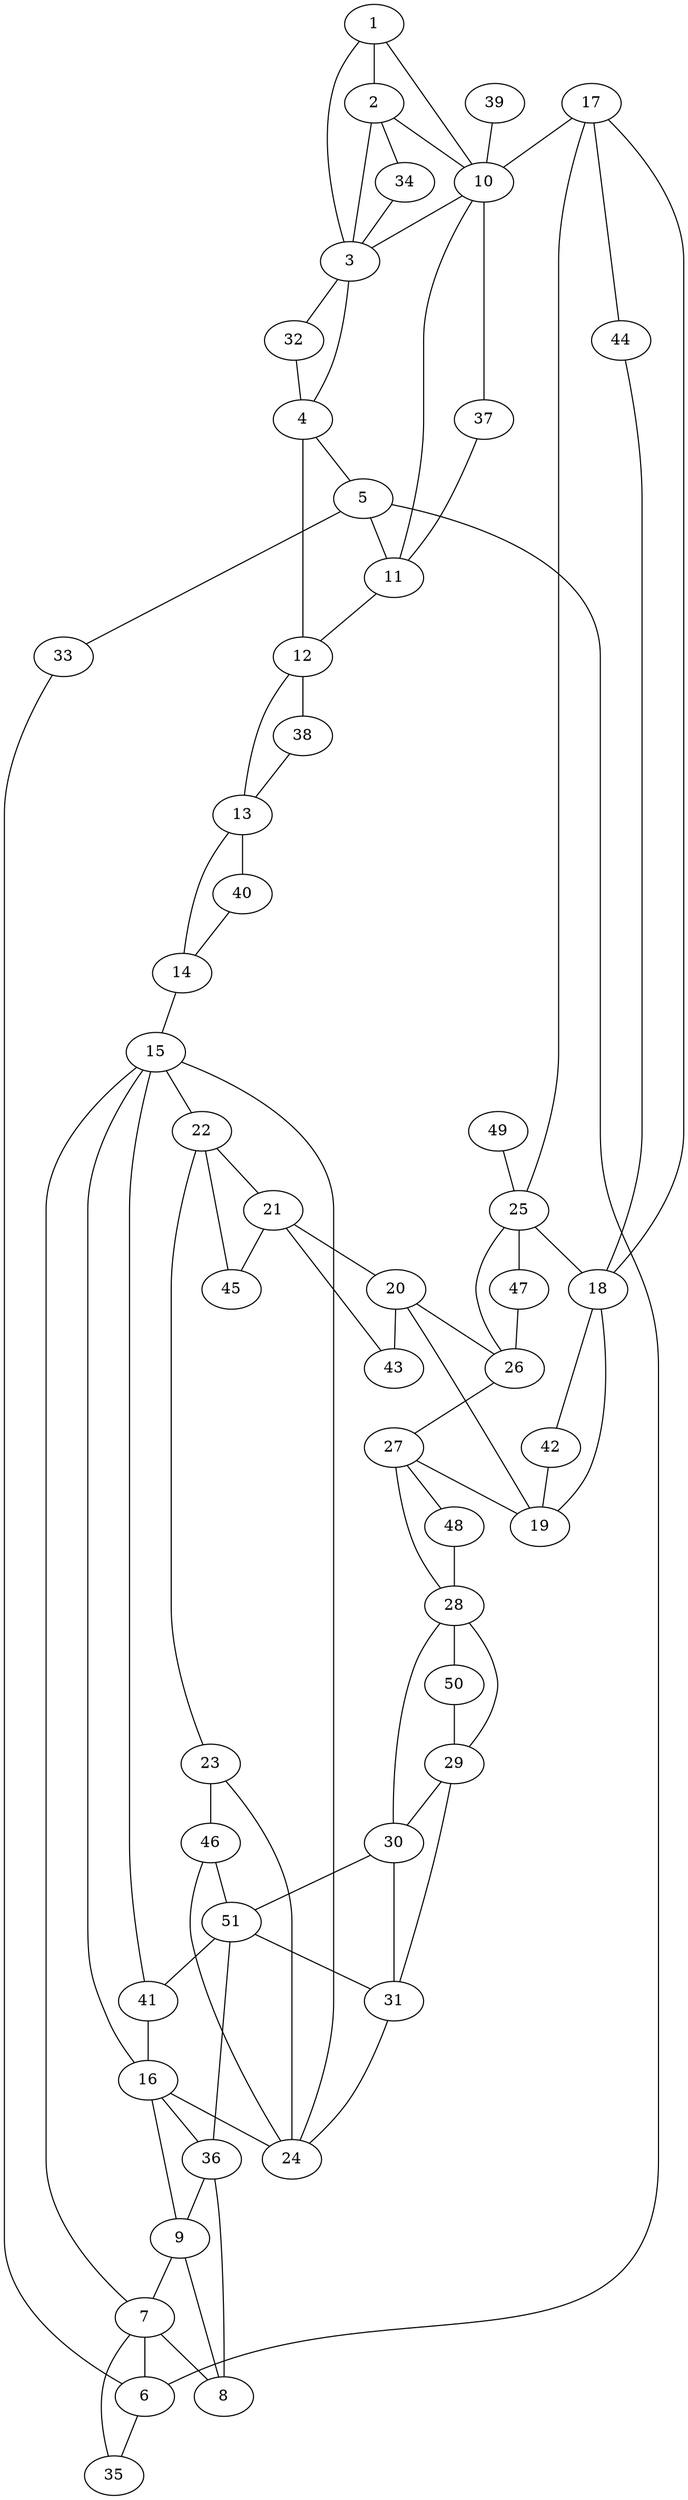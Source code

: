 graph pdb1m7g {
	1	 [aaLength=6,
		sequence=TFHASA,
		type=0];
	2	 [aaLength=10,
		sequence=TRSERTELRN,
		type=0];
	1 -- 2	 [distance0="10.33272",
		frequency=1,
		type0=1];
	10	 [aaLength=18,
		sequence=GKSTLAVELEHQLVRDRR,
		type=0];
	1 -- 10	 [distance0="47.83597",
		frequency=1,
		type0=3];
	3	 [aaLength=18,
		sequence=GKSTLAVELEHQLVRDRR,
		type=0];
	1 -- 3	 [distance0="33.87583",
		frequency=1,
		type0=2];
	2 -- 10	 [distance0="38.87091",
		frequency=1,
		type0=3];
	34	 [aaLength=6,
		sequence=LTIWLT,
		type=1];
	2 -- 34	 [distance0="3.0",
		frequency=1,
		type0=4];
	3 -- 2	 [distance0="28.40414",
		frequency=1,
		type0=1];
	4	 [aaLength=6,
		sequence=DGDNIR,
		type=0];
	3 -- 4	 [distance0="29.62387",
		frequency=1,
		type0=2];
	32	 [aaLength=4,
		sequence=AYRL,
		type=1];
	3 -- 32	 [distance0="2.0",
		frequency=1,
		type0=4];
	5	 [aaLength=22,
		sequence=SEADRNENIRRIAEVAKLFADS,
		type=0];
	4 -- 5	 [distance0="15.34133",
		distance1="9.0",
		frequency=2,
		type0=2,
		type1=4];
	11	 [aaLength=5,
		sequence=GDNIR,
		type=0];
	5 -- 11	 [distance0="18.47706",
		frequency=1,
		type0=3];
	33	 [aaLength=5,
		sequence=IAITS,
		type=1];
	5 -- 33	 [distance0="2.0",
		frequency=1,
		type0=4];
	6	 [aaLength=14,
		sequence=YRKDRDTARQLHEV,
		type=0];
	6 -- 5	 [distance0="34.23734",
		frequency=1,
		type0=2];
	35	 [aaLength=7,
		sequence=FVEVYVD,
		type=1];
	6 -- 35	 [distance0="10.0",
		frequency=1,
		type0=4];
	7	 [aaLength=7,
		sequence=PVEVAEQ,
		type=0];
	7 -- 6	 [distance0="35.98518",
		frequency=1,
		type0=2];
	8	 [aaLength=8,
		sequence=GLYKKARE,
		type=0];
	7 -- 8	 [distance0="17.10731",
		distance1="4.0",
		frequency=2,
		type0=1,
		type1=4];
	15	 [aaLength=8,
		sequence=GLYKKARE,
		type=0];
	7 -- 15	 [distance0="50.03375",
		frequency=1,
		type0=3];
	36	 [aaLength=4,
		sequence=VHVK,
		type=1];
	8 -- 36	 [distance0="20.0",
		frequency=1,
		type0=4];
	9	 [aaLength=16,
		sequence=PVQDAVKQIIDYLDTK,
		type=0];
	9 -- 7	 [distance0="51.02736",
		frequency=1,
		type0=3];
	9 -- 8	 [distance0="47.67228",
		frequency=1,
		type0=1];
	16	 [aaLength=16,
		sequence=PVQDAVKQIIDYLDTK,
		type=0];
	9 -- 16	 [distance0="48.13531",
		frequency=1,
		type0=2];
	10 -- 3	 [distance0="29.7068",
		frequency=1,
		type0=2];
	10 -- 11	 [distance0="29.3077",
		frequency=1,
		type0=1];
	37	 [aaLength=5,
		sequence=AYRLD,
		type=1];
	10 -- 37	 [distance0="2.0",
		frequency=1,
		type0=4];
	12	 [aaLength=22,
		sequence=SEADRNENIRRIAEVAKLFADS,
		type=0];
	11 -- 12	 [distance0="17.97392",
		distance1="9.0",
		frequency=2,
		type0=2,
		type1=4];
	12 -- 4	 [distance0="17.78693",
		frequency=1,
		type0=2];
	38	 [aaLength=5,
		sequence=IAITS,
		type=1];
	12 -- 38	 [distance0="2.0",
		frequency=1,
		type0=4];
	13	 [aaLength=14,
		sequence=YRKDRDTARQLHEV,
		type=0];
	13 -- 12	 [distance0="34.38169",
		frequency=1,
		type0=3];
	40	 [aaLength=7,
		sequence=FVEVYVD,
		type=1];
	13 -- 40	 [distance0="10.0",
		frequency=1,
		type0=4];
	14	 [aaLength=9,
		sequence=PVEVAEQRD,
		type=0];
	14 -- 13	 [distance0="36.72687",
		frequency=1,
		type0=2];
	14 -- 15	 [distance0="12.23562",
		distance1="2.0",
		frequency=2,
		type0=1,
		type1=4];
	22	 [aaLength=7,
		sequence=PVEVAEQ,
		type=0];
	15 -- 22	 [distance0="41.12881",
		frequency=1,
		type0=3];
	15 -- 16	 [distance0="38.16109",
		frequency=1,
		type0=2];
	41	 [aaLength=4,
		sequence=VHVK,
		type=1];
	15 -- 41	 [distance0="20.0",
		frequency=1,
		type0=4];
	24	 [aaLength=16,
		sequence=PVQDAVKQIIDYLDTK,
		type=0];
	16 -- 24	 [distance0="32.07559",
		frequency=1,
		type0=1];
	16 -- 36	 [distance0="43.47352",
		frequency=1,
		type0=3];
	17	 [aaLength=10,
		sequence=TRSERTELRN,
		type=0];
	17 -- 10	 [distance0="37.98437",
		frequency=1,
		type0=2];
	18	 [aaLength=18,
		sequence=GKSTLAVELEHQLVRDRR,
		type=0];
	17 -- 18	 [distance0="28.5135",
		frequency=1,
		type0=1];
	25	 [aaLength=16,
		sequence=GKSTLAVELEHQLVRD,
		type=0];
	17 -- 25	 [distance0="38.69647",
		frequency=1,
		type0=3];
	44	 [aaLength=6,
		sequence=LTIWLT,
		type=1];
	17 -- 44	 [distance0="3.0",
		frequency=1,
		type0=4];
	19	 [aaLength=6,
		sequence=DGDNIR,
		type=0];
	18 -- 19	 [distance0="29.57485",
		frequency=1,
		type0=2];
	42	 [aaLength=4,
		sequence=AYRL,
		type=1];
	18 -- 42	 [distance0="2.0",
		frequency=1,
		type0=4];
	20	 [aaLength=22,
		sequence=SEADRNENIRRIAEVAKLFADS,
		type=0];
	19 -- 20	 [distance0="15.36872",
		distance1="9.0",
		frequency=2,
		type0=2,
		type1=4];
	26	 [aaLength=5,
		sequence=GDNIR,
		type=0];
	20 -- 26	 [distance0="18.46272",
		frequency=1,
		type0=3];
	43	 [aaLength=5,
		sequence=IAITS,
		type=1];
	20 -- 43	 [distance0="2.0",
		frequency=1,
		type0=4];
	21	 [aaLength=14,
		sequence=YRKDRDTARQLHEV,
		type=0];
	21 -- 20	 [distance0="34.26798",
		frequency=1,
		type0=3];
	45	 [aaLength=7,
		sequence=FVEVYVD,
		type=1];
	21 -- 45	 [distance0="10.0",
		frequency=1,
		type0=4];
	22 -- 21	 [distance0="35.91839",
		frequency=1,
		type0=2];
	23	 [aaLength=8,
		sequence=GLYKKARE,
		type=0];
	22 -- 23	 [distance0="17.07029",
		distance1="4.0",
		frequency=2,
		type0=1,
		type1=4];
	23 -- 24	 [distance0="47.7003",
		frequency=1,
		type0=3];
	46	 [aaLength=4,
		sequence=VHVK,
		type=1];
	23 -- 46	 [distance0="20.0",
		frequency=1,
		type0=4];
	24 -- 15	 [distance0="41.77546",
		frequency=1,
		type0=2];
	25 -- 18	 [distance0="29.75722",
		frequency=1,
		type0=1];
	25 -- 26	 [distance0="29.82261",
		frequency=1,
		type0=2];
	47	 [aaLength=5,
		sequence=AYRLD,
		type=1];
	25 -- 47	 [distance0="4.0",
		frequency=1,
		type0=4];
	27	 [aaLength=22,
		sequence=SEADRNENIRRIAEVAKLFADS,
		type=0];
	26 -- 27	 [distance0="18.01747",
		distance1="9.0",
		frequency=2,
		type0=2,
		type1=4];
	27 -- 19	 [distance0="17.7406",
		frequency=1,
		type0=2];
	48	 [aaLength=5,
		sequence=IAITS,
		type=1];
	27 -- 48	 [distance0="2.0",
		frequency=1,
		type0=4];
	28	 [aaLength=14,
		sequence=YRKDRDTARQLHEV,
		type=0];
	28 -- 27	 [distance0="34.393",
		frequency=1,
		type0=2];
	50	 [aaLength=7,
		sequence=FVEVYVD,
		type=1];
	28 -- 50	 [distance0="10.0",
		frequency=1,
		type0=4];
	29	 [aaLength=9,
		sequence=PVEVAEQRD,
		type=0];
	29 -- 28	 [distance0="36.92471",
		frequency=1,
		type0=2];
	30	 [aaLength=8,
		sequence=GLYKKARE,
		type=0];
	29 -- 30	 [distance0="12.33705",
		distance1="2.0",
		frequency=2,
		type0=1,
		type1=4];
	30 -- 28	 [distance0="44.87888",
		frequency=1,
		type0=3];
	51	 [aaLength=4,
		sequence=VHVK,
		type=1];
	30 -- 51	 [distance0="20.0",
		frequency=1,
		type0=4];
	31	 [aaLength=16,
		sequence=PVQDAVKQIIDYLDTK,
		type=0];
	31 -- 24	 [distance0="47.83622",
		frequency=1,
		type0=3];
	31 -- 29	 [distance0="47.529",
		frequency=1,
		type0=2];
	31 -- 30	 [distance0="38.00793",
		frequency=1,
		type0=1];
	32 -- 4	 [distance0="0.0",
		frequency=1,
		type0=5];
	33 -- 6	 [distance0="4.0",
		frequency=1,
		type0=4];
	34 -- 3	 [distance0="5.0",
		frequency=1,
		type0=4];
	35 -- 7	 [distance0="1.0",
		frequency=1,
		type0=4];
	36 -- 9	 [distance0="4.0",
		frequency=1,
		type0=4];
	37 -- 11	 [distance0="0.0",
		frequency=1,
		type0=5];
	38 -- 13	 [distance0="4.0",
		frequency=1,
		type0=4];
	39	 [aaLength=6,
		sequence=LTIWLT,
		type=1];
	39 -- 10	 [distance0="5.0",
		frequency=1,
		type0=4];
	40 -- 14	 [distance0="1.0",
		frequency=1,
		type0=4];
	41 -- 16	 [distance0="4.0",
		frequency=1,
		type0=4];
	42 -- 19	 [distance0="0.0",
		frequency=1,
		type0=5];
	43 -- 21	 [distance0="4.0",
		frequency=1,
		type0=4];
	44 -- 18	 [distance0="5.0",
		frequency=1,
		type0=4];
	45 -- 22	 [distance0="1.0",
		frequency=1,
		type0=4];
	46 -- 24	 [distance0="4.0",
		frequency=1,
		type0=4];
	46 -- 51	 [distance0="0.0",
		frequency=1,
		type0=3];
	47 -- 26	 [distance0="0.0",
		frequency=1,
		type0=5];
	48 -- 28	 [distance0="4.0",
		frequency=1,
		type0=4];
	49	 [aaLength=6,
		sequence=LTIWLT,
		type=1];
	49 -- 25	 [distance0="5.0",
		frequency=1,
		type0=4];
	50 -- 29	 [distance0="1.0",
		frequency=1,
		type0=4];
	51 -- 31	 [distance0="4.0",
		frequency=1,
		type0=4];
	51 -- 36	 [distance0="0.0",
		frequency=1,
		type0=1];
	51 -- 41	 [distance0="0.0",
		frequency=1,
		type0=2];
}
